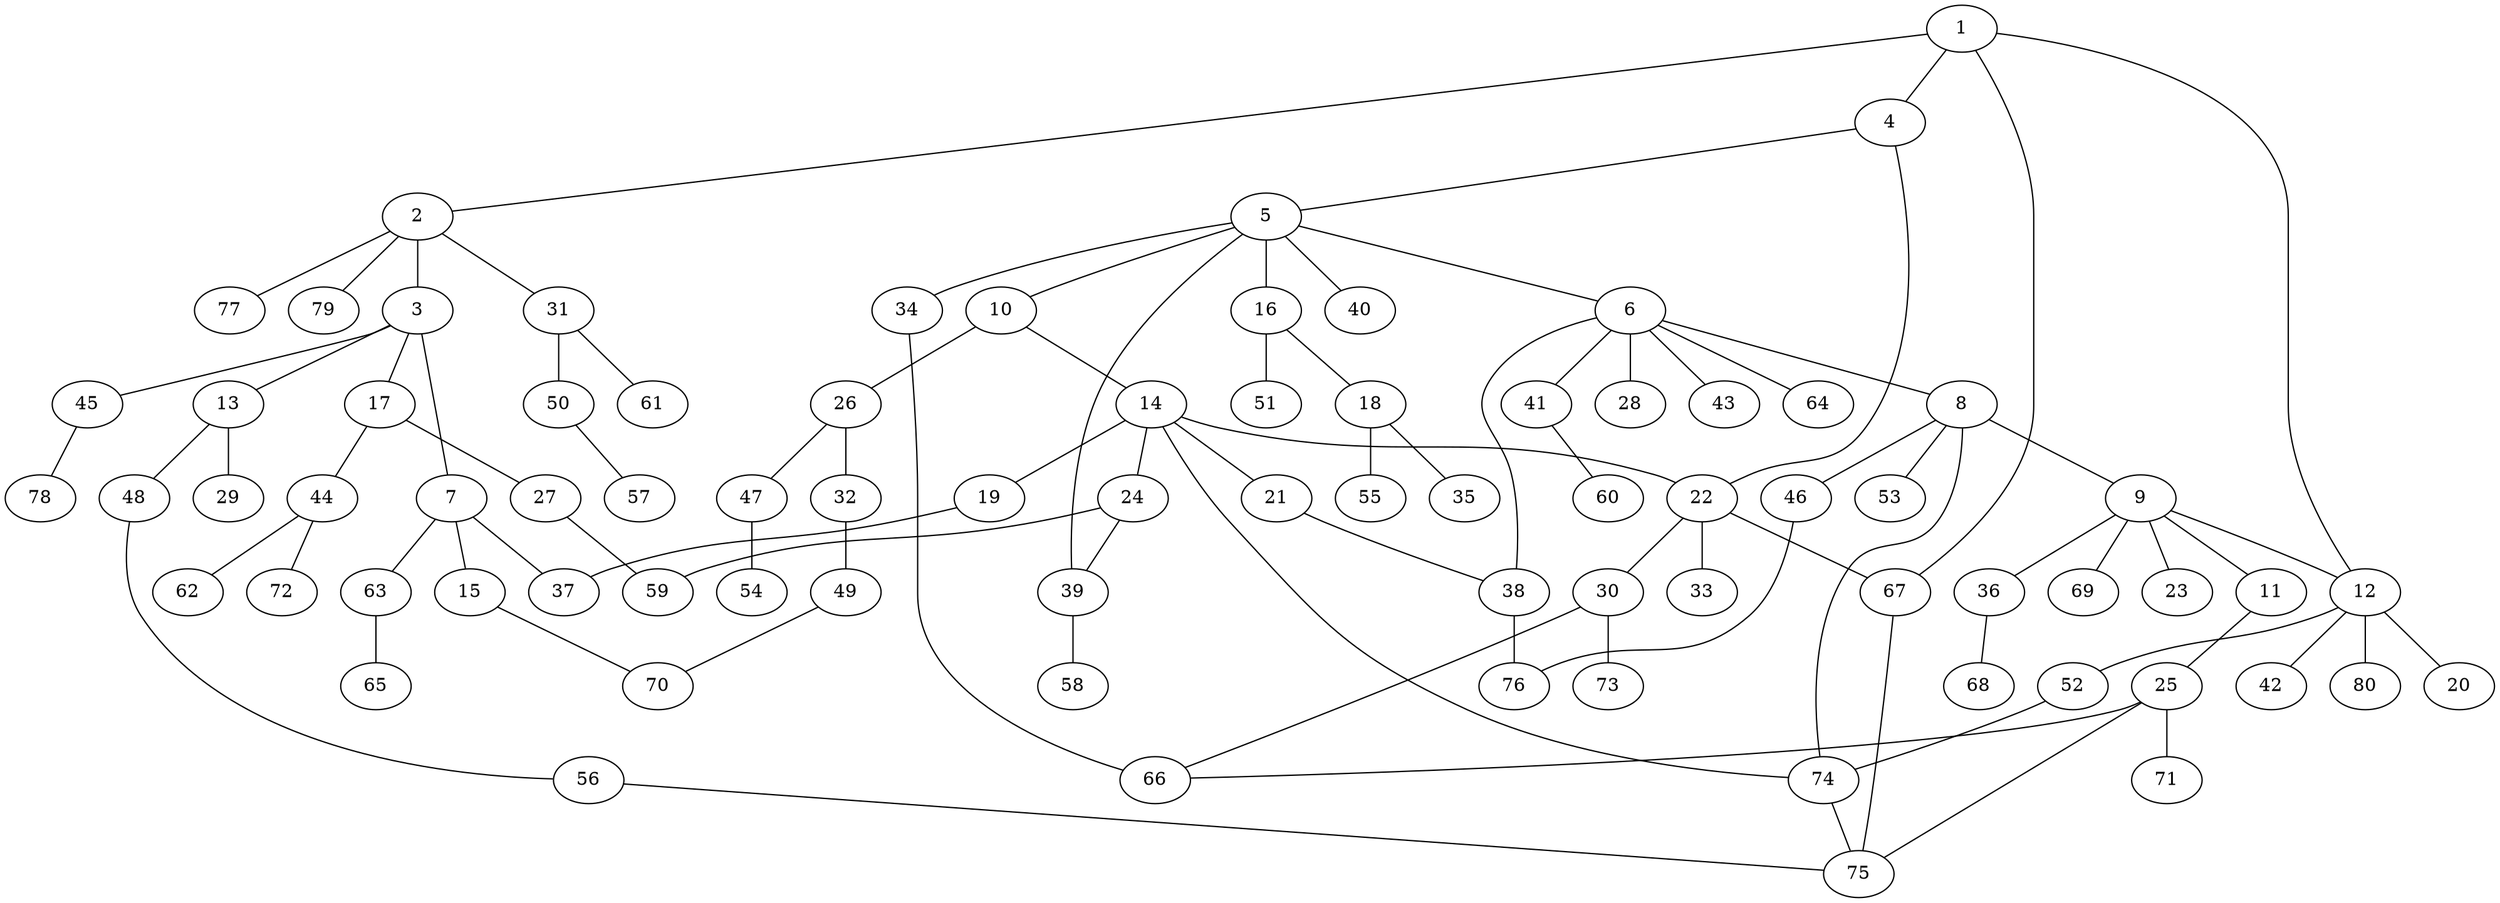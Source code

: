 graph graphname {1--2
1--4
1--12
1--67
2--3
2--31
2--77
2--79
3--7
3--13
3--17
3--45
4--5
4--22
5--6
5--10
5--16
5--34
5--39
5--40
6--8
6--28
6--38
6--41
6--43
6--64
7--15
7--37
7--63
8--9
8--46
8--53
8--74
9--11
9--12
9--23
9--36
9--69
10--14
10--26
11--25
12--20
12--42
12--52
12--80
13--29
13--48
14--19
14--21
14--22
14--24
14--74
15--70
16--18
16--51
17--27
17--44
18--35
18--55
19--37
21--38
22--30
22--33
22--67
24--39
24--59
25--66
25--71
25--75
26--32
26--47
27--59
30--66
30--73
31--50
31--61
32--49
34--66
36--68
38--76
39--58
41--60
44--62
44--72
45--78
46--76
47--54
48--56
49--70
50--57
52--74
56--75
63--65
67--75
74--75
}